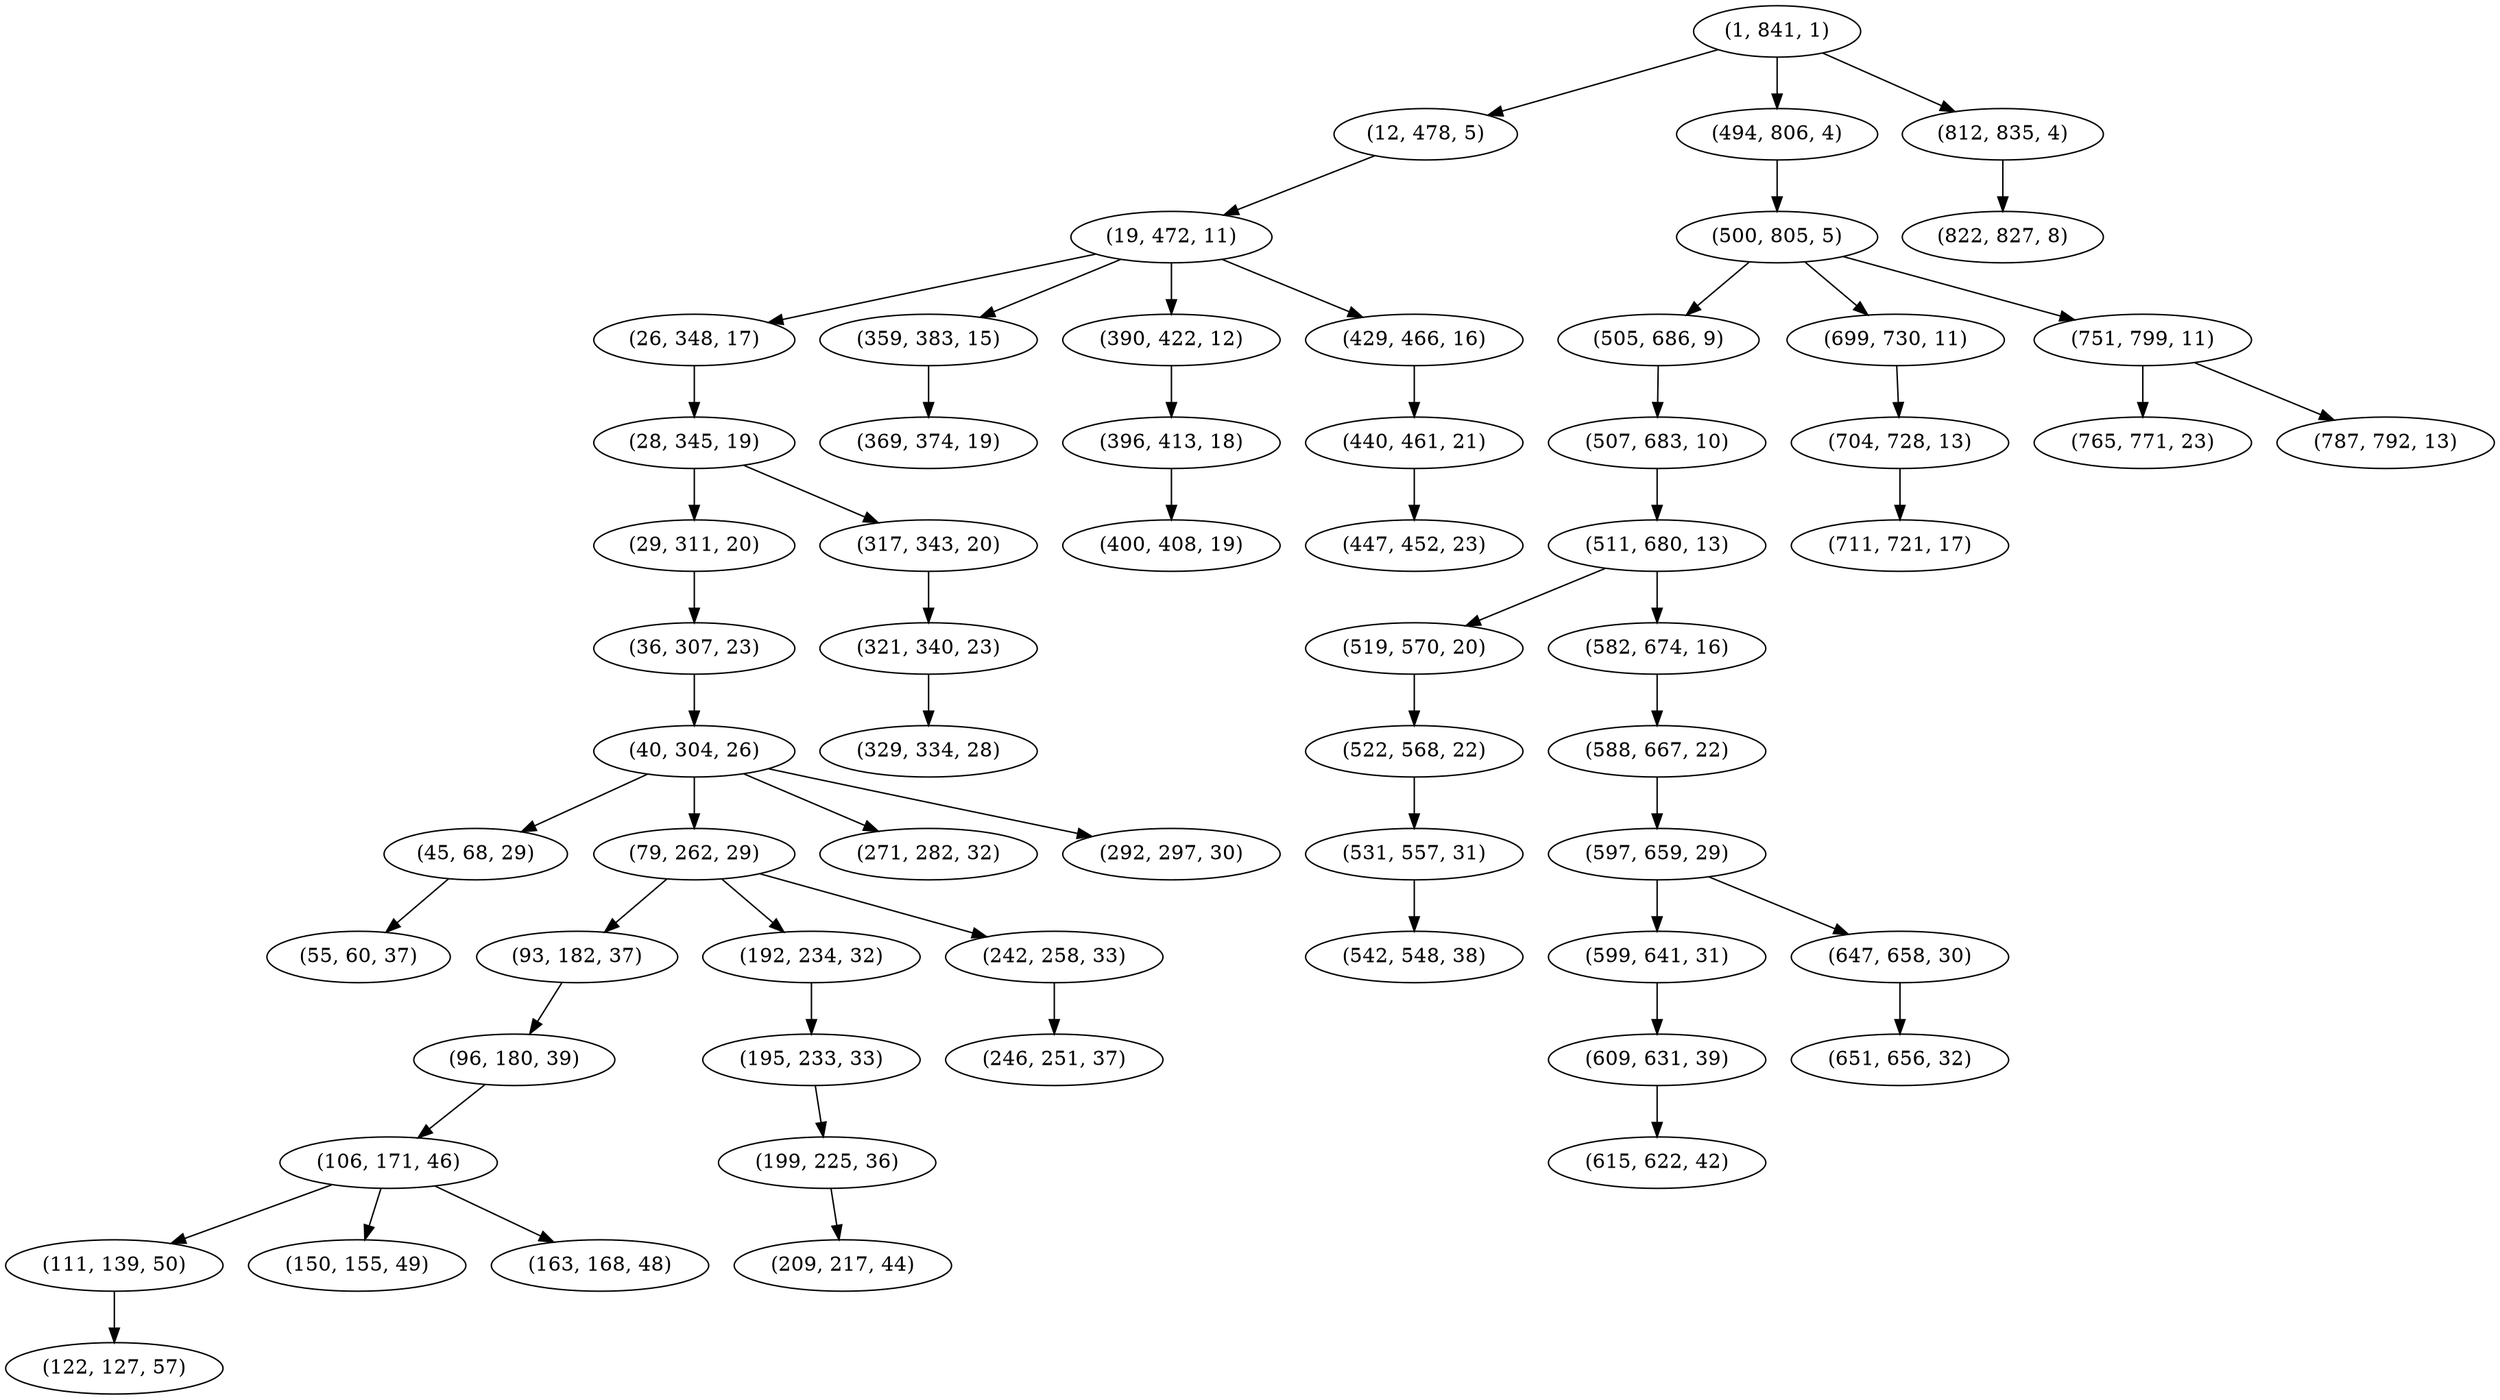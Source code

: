 digraph tree {
    "(1, 841, 1)";
    "(12, 478, 5)";
    "(19, 472, 11)";
    "(26, 348, 17)";
    "(28, 345, 19)";
    "(29, 311, 20)";
    "(36, 307, 23)";
    "(40, 304, 26)";
    "(45, 68, 29)";
    "(55, 60, 37)";
    "(79, 262, 29)";
    "(93, 182, 37)";
    "(96, 180, 39)";
    "(106, 171, 46)";
    "(111, 139, 50)";
    "(122, 127, 57)";
    "(150, 155, 49)";
    "(163, 168, 48)";
    "(192, 234, 32)";
    "(195, 233, 33)";
    "(199, 225, 36)";
    "(209, 217, 44)";
    "(242, 258, 33)";
    "(246, 251, 37)";
    "(271, 282, 32)";
    "(292, 297, 30)";
    "(317, 343, 20)";
    "(321, 340, 23)";
    "(329, 334, 28)";
    "(359, 383, 15)";
    "(369, 374, 19)";
    "(390, 422, 12)";
    "(396, 413, 18)";
    "(400, 408, 19)";
    "(429, 466, 16)";
    "(440, 461, 21)";
    "(447, 452, 23)";
    "(494, 806, 4)";
    "(500, 805, 5)";
    "(505, 686, 9)";
    "(507, 683, 10)";
    "(511, 680, 13)";
    "(519, 570, 20)";
    "(522, 568, 22)";
    "(531, 557, 31)";
    "(542, 548, 38)";
    "(582, 674, 16)";
    "(588, 667, 22)";
    "(597, 659, 29)";
    "(599, 641, 31)";
    "(609, 631, 39)";
    "(615, 622, 42)";
    "(647, 658, 30)";
    "(651, 656, 32)";
    "(699, 730, 11)";
    "(704, 728, 13)";
    "(711, 721, 17)";
    "(751, 799, 11)";
    "(765, 771, 23)";
    "(787, 792, 13)";
    "(812, 835, 4)";
    "(822, 827, 8)";
    "(1, 841, 1)" -> "(12, 478, 5)";
    "(1, 841, 1)" -> "(494, 806, 4)";
    "(1, 841, 1)" -> "(812, 835, 4)";
    "(12, 478, 5)" -> "(19, 472, 11)";
    "(19, 472, 11)" -> "(26, 348, 17)";
    "(19, 472, 11)" -> "(359, 383, 15)";
    "(19, 472, 11)" -> "(390, 422, 12)";
    "(19, 472, 11)" -> "(429, 466, 16)";
    "(26, 348, 17)" -> "(28, 345, 19)";
    "(28, 345, 19)" -> "(29, 311, 20)";
    "(28, 345, 19)" -> "(317, 343, 20)";
    "(29, 311, 20)" -> "(36, 307, 23)";
    "(36, 307, 23)" -> "(40, 304, 26)";
    "(40, 304, 26)" -> "(45, 68, 29)";
    "(40, 304, 26)" -> "(79, 262, 29)";
    "(40, 304, 26)" -> "(271, 282, 32)";
    "(40, 304, 26)" -> "(292, 297, 30)";
    "(45, 68, 29)" -> "(55, 60, 37)";
    "(79, 262, 29)" -> "(93, 182, 37)";
    "(79, 262, 29)" -> "(192, 234, 32)";
    "(79, 262, 29)" -> "(242, 258, 33)";
    "(93, 182, 37)" -> "(96, 180, 39)";
    "(96, 180, 39)" -> "(106, 171, 46)";
    "(106, 171, 46)" -> "(111, 139, 50)";
    "(106, 171, 46)" -> "(150, 155, 49)";
    "(106, 171, 46)" -> "(163, 168, 48)";
    "(111, 139, 50)" -> "(122, 127, 57)";
    "(192, 234, 32)" -> "(195, 233, 33)";
    "(195, 233, 33)" -> "(199, 225, 36)";
    "(199, 225, 36)" -> "(209, 217, 44)";
    "(242, 258, 33)" -> "(246, 251, 37)";
    "(317, 343, 20)" -> "(321, 340, 23)";
    "(321, 340, 23)" -> "(329, 334, 28)";
    "(359, 383, 15)" -> "(369, 374, 19)";
    "(390, 422, 12)" -> "(396, 413, 18)";
    "(396, 413, 18)" -> "(400, 408, 19)";
    "(429, 466, 16)" -> "(440, 461, 21)";
    "(440, 461, 21)" -> "(447, 452, 23)";
    "(494, 806, 4)" -> "(500, 805, 5)";
    "(500, 805, 5)" -> "(505, 686, 9)";
    "(500, 805, 5)" -> "(699, 730, 11)";
    "(500, 805, 5)" -> "(751, 799, 11)";
    "(505, 686, 9)" -> "(507, 683, 10)";
    "(507, 683, 10)" -> "(511, 680, 13)";
    "(511, 680, 13)" -> "(519, 570, 20)";
    "(511, 680, 13)" -> "(582, 674, 16)";
    "(519, 570, 20)" -> "(522, 568, 22)";
    "(522, 568, 22)" -> "(531, 557, 31)";
    "(531, 557, 31)" -> "(542, 548, 38)";
    "(582, 674, 16)" -> "(588, 667, 22)";
    "(588, 667, 22)" -> "(597, 659, 29)";
    "(597, 659, 29)" -> "(599, 641, 31)";
    "(597, 659, 29)" -> "(647, 658, 30)";
    "(599, 641, 31)" -> "(609, 631, 39)";
    "(609, 631, 39)" -> "(615, 622, 42)";
    "(647, 658, 30)" -> "(651, 656, 32)";
    "(699, 730, 11)" -> "(704, 728, 13)";
    "(704, 728, 13)" -> "(711, 721, 17)";
    "(751, 799, 11)" -> "(765, 771, 23)";
    "(751, 799, 11)" -> "(787, 792, 13)";
    "(812, 835, 4)" -> "(822, 827, 8)";
}
